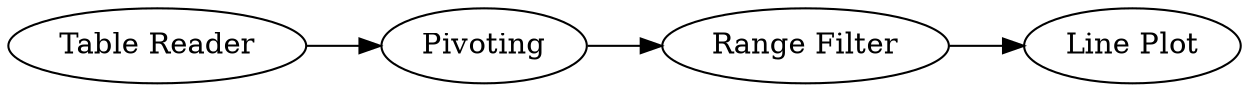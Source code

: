 digraph {
	36 [label=Pivoting]
	38 [label="Range Filter"]
	45 [label="Table Reader"]
	100 [label="Line Plot"]
	36 -> 38
	38 -> 100
	45 -> 36
	rankdir=LR
}
